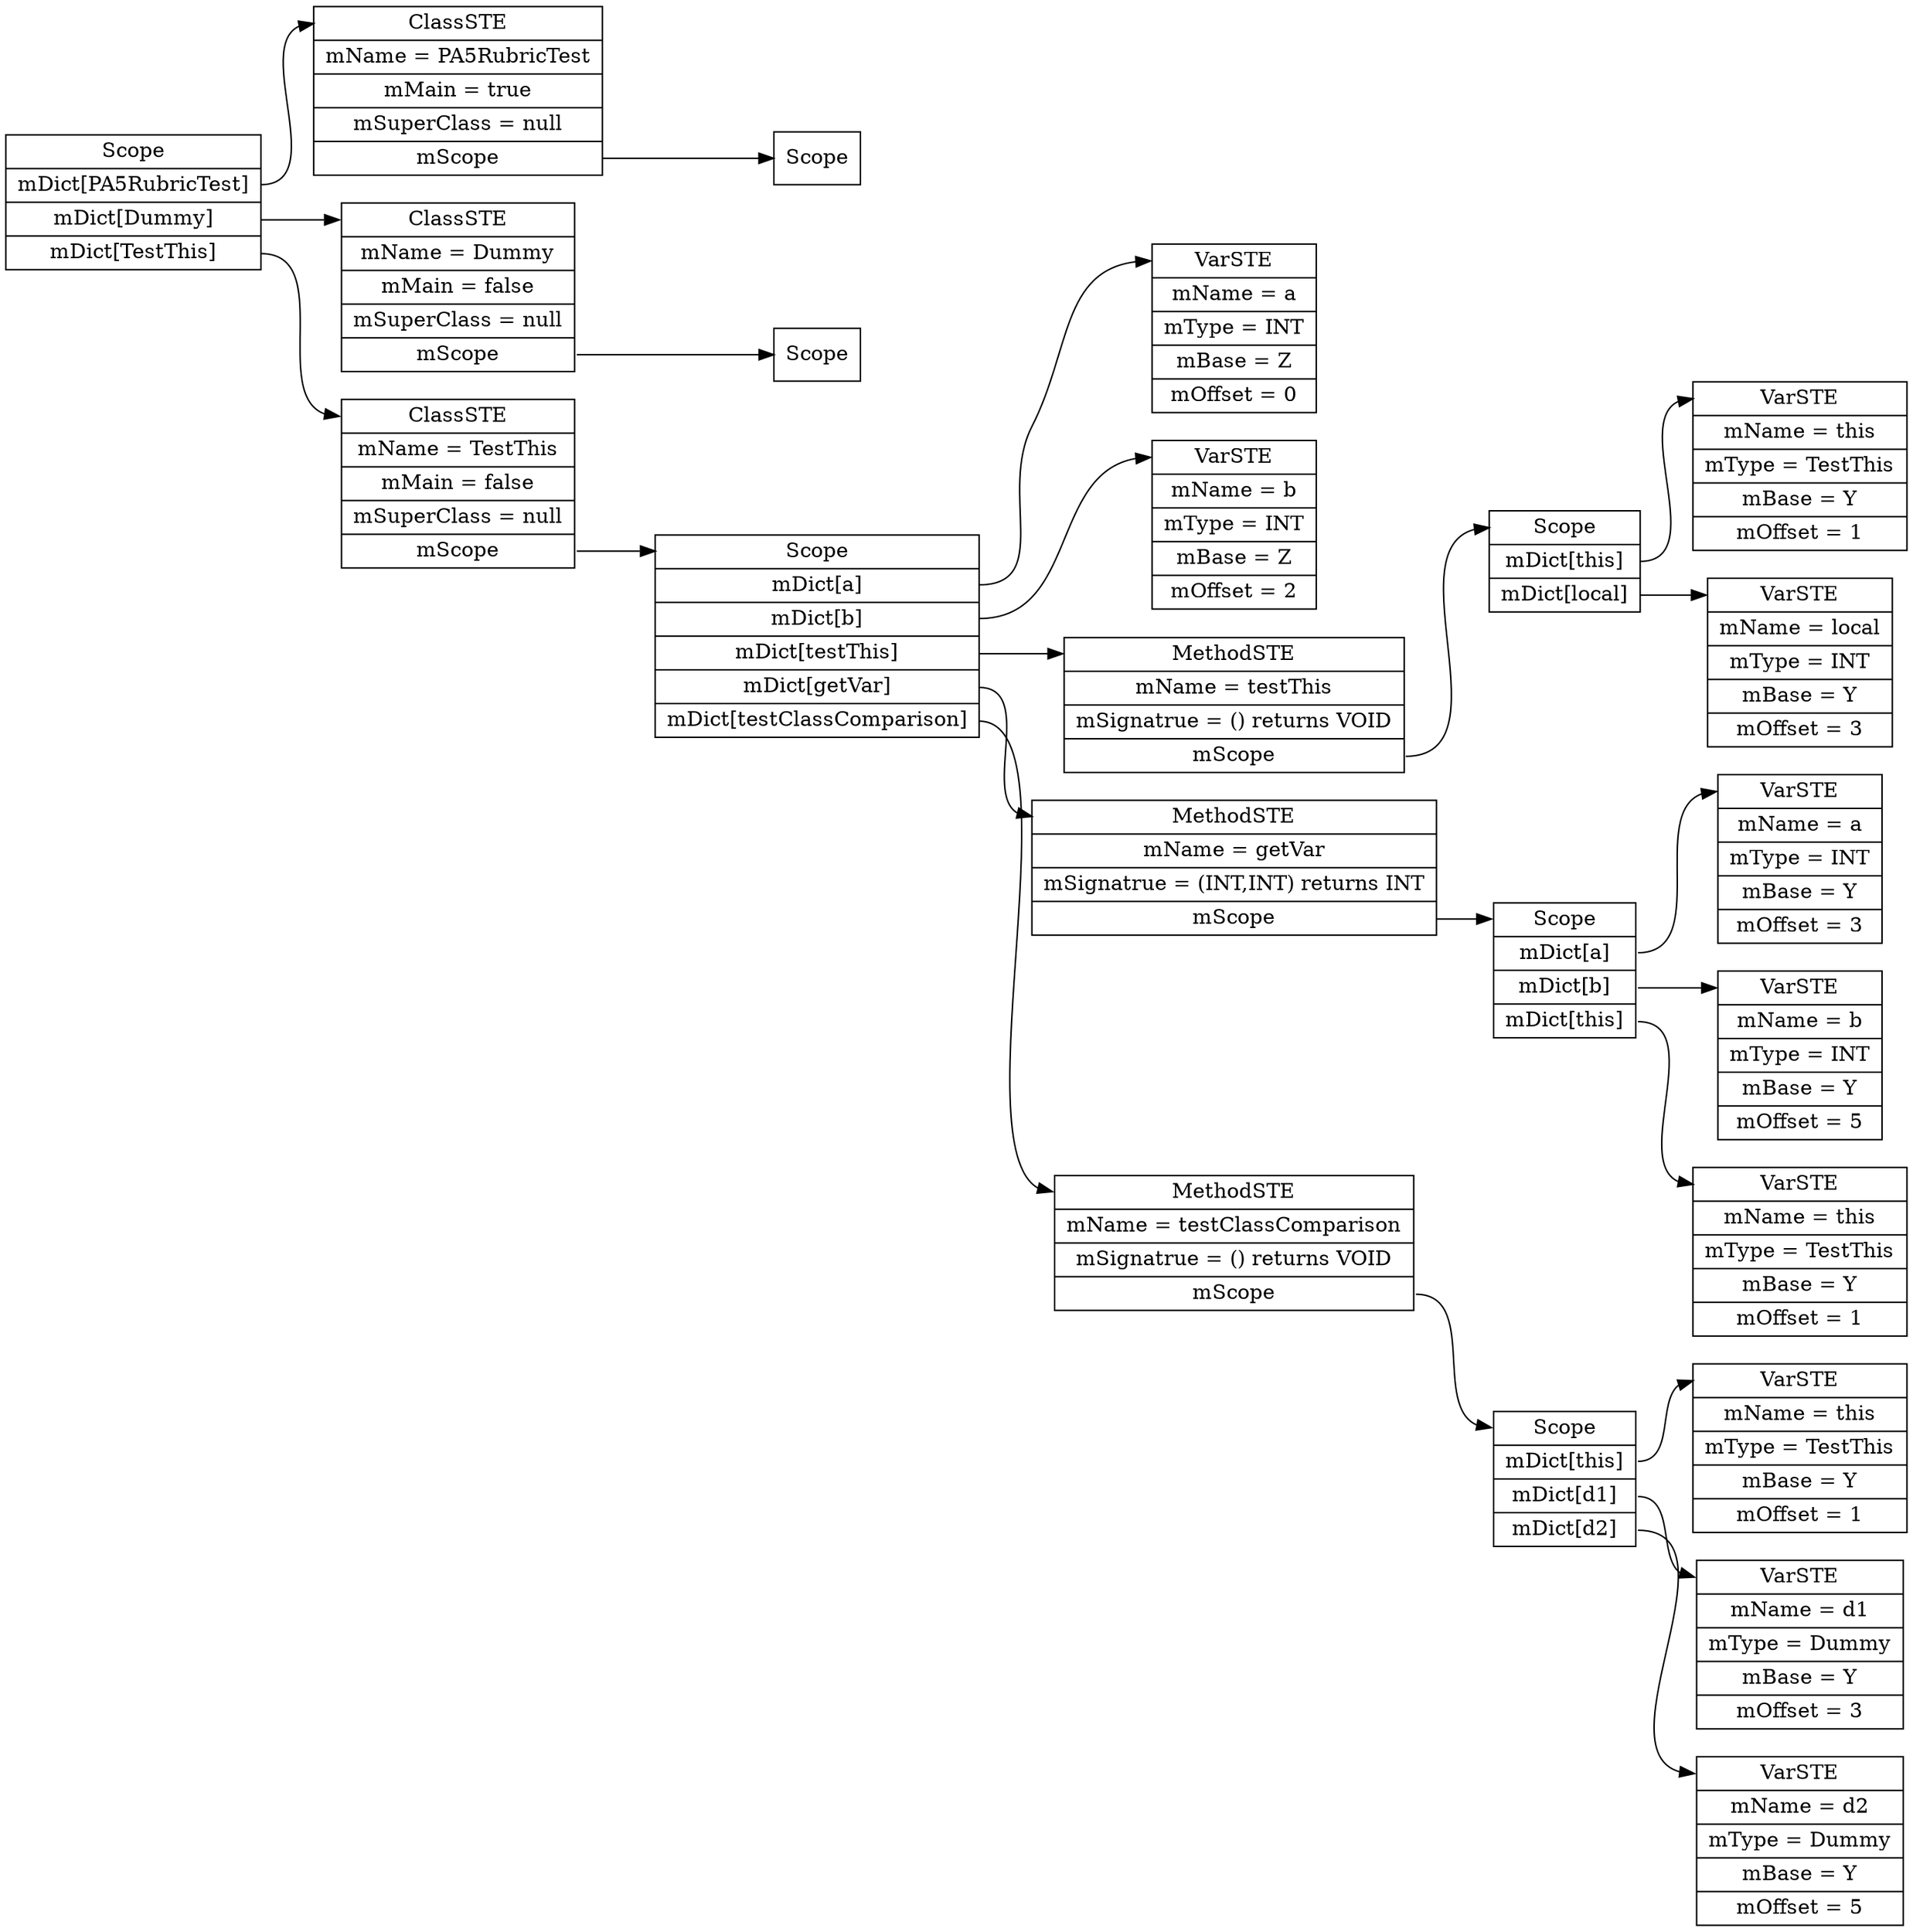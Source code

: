 digraph ASTGraph {
graph [rankdir="LR"];
node [shape=record];
0 [ label=" <f0> Scope | <f1> mDict\[PA5RubricTest\] | <f2> mDict\[Dummy\] | <f3> mDict\[TestThis\] "];
1[ label="  <f0> ClassSTE| <f1> mName = PA5RubricTest| <f2> mMain = true| <f3> mSuperClass = null| <f4> mScope "];
0:<f1> -> 1:<f0>
4 [ label=" <f0> Scope "];
1:<f4> -> 4:<f0>
2[ label="  <f0> ClassSTE| <f1> mName = Dummy| <f2> mMain = false| <f3> mSuperClass = null| <f4> mScope "];
0:<f2> -> 2:<f0>
5 [ label=" <f0> Scope "];
2:<f4> -> 5:<f0>
3[ label="  <f0> ClassSTE| <f1> mName = TestThis| <f2> mMain = false| <f3> mSuperClass = null| <f4> mScope "];
0:<f3> -> 3:<f0>
6 [ label=" <f0> Scope | <f1> mDict\[a\] | <f2> mDict\[b\] | <f3> mDict\[testThis\] | <f4> mDict\[getVar\] | <f5> mDict\[testClassComparison\] "];
3:<f4> -> 6:<f0>
7 [ label="  <f0> VarSTE | <f1> mName = a| <f2> mType = INT| <f3> mBase = Z| <f4> mOffset = 0"];
6:<f1> -> 7:<f0>
8 [ label="  <f0> VarSTE | <f1> mName = b| <f2> mType = INT| <f3> mBase = Z| <f4> mOffset = 2"];
6:<f2> -> 8:<f0>
9 [ label="  <f0> MethodSTE | <f1> mName = testThis| <f2> mSignatrue = () returns VOID| <f3> mScope"];
6:<f3> -> 9:<f0>
12 [ label=" <f0> Scope | <f1> mDict\[this\] | <f2> mDict\[local\] "];
9:<f3> -> 12:<f0>
13 [ label="  <f0> VarSTE | <f1> mName = this| <f2> mType = TestThis| <f3> mBase = Y| <f4> mOffset = 1"];
12:<f1> -> 13:<f0>
14 [ label="  <f0> VarSTE | <f1> mName = local| <f2> mType = INT| <f3> mBase = Y| <f4> mOffset = 3"];
12:<f2> -> 14:<f0>
10 [ label="  <f0> MethodSTE | <f1> mName = getVar| <f2> mSignatrue = (INT,INT) returns INT| <f3> mScope"];
6:<f4> -> 10:<f0>
15 [ label=" <f0> Scope | <f1> mDict\[a\] | <f2> mDict\[b\] | <f3> mDict\[this\] "];
10:<f3> -> 15:<f0>
16 [ label="  <f0> VarSTE | <f1> mName = a| <f2> mType = INT| <f3> mBase = Y| <f4> mOffset = 3"];
15:<f1> -> 16:<f0>
17 [ label="  <f0> VarSTE | <f1> mName = b| <f2> mType = INT| <f3> mBase = Y| <f4> mOffset = 5"];
15:<f2> -> 17:<f0>
18 [ label="  <f0> VarSTE | <f1> mName = this| <f2> mType = TestThis| <f3> mBase = Y| <f4> mOffset = 1"];
15:<f3> -> 18:<f0>
11 [ label="  <f0> MethodSTE | <f1> mName = testClassComparison| <f2> mSignatrue = () returns VOID| <f3> mScope"];
6:<f5> -> 11:<f0>
19 [ label=" <f0> Scope | <f1> mDict\[this\] | <f2> mDict\[d1\] | <f3> mDict\[d2\] "];
11:<f3> -> 19:<f0>
20 [ label="  <f0> VarSTE | <f1> mName = this| <f2> mType = TestThis| <f3> mBase = Y| <f4> mOffset = 1"];
19:<f1> -> 20:<f0>
21 [ label="  <f0> VarSTE | <f1> mName = d1| <f2> mType = Dummy| <f3> mBase = Y| <f4> mOffset = 3"];
19:<f2> -> 21:<f0>
22 [ label="  <f0> VarSTE | <f1> mName = d2| <f2> mType = Dummy| <f3> mBase = Y| <f4> mOffset = 5"];
19:<f3> -> 22:<f0>
}
